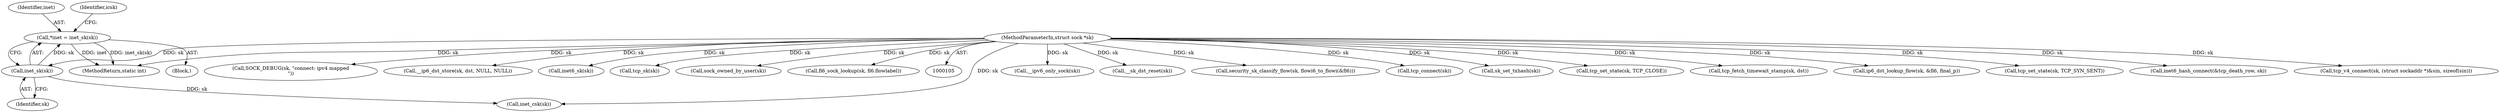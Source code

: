 digraph "0_linux_45f6fad84cc305103b28d73482b344d7f5b76f39_15@pointer" {
"1000117" [label="(Call,*inet = inet_sk(sk))"];
"1000119" [label="(Call,inet_sk(sk))"];
"1000106" [label="(MethodParameterIn,struct sock *sk)"];
"1000351" [label="(Call,__ipv6_only_sock(sk))"];
"1000702" [label="(Call,__sk_dst_reset(sk))"];
"1000523" [label="(Call,security_sk_classify_flow(sk, flowi6_to_flowi(&fl6)))"];
"1000119" [label="(Call,inet_sk(sk))"];
"1000117" [label="(Call,*inet = inet_sk(sk))"];
"1000109" [label="(Block,)"];
"1000717" [label="(MethodReturn,static int)"];
"1000120" [label="(Identifier,sk)"];
"1000691" [label="(Call,tcp_connect(sk))"];
"1000655" [label="(Call,sk_set_txhash(sk))"];
"1000699" [label="(Call,tcp_set_state(sk, TCP_CLOSE))"];
"1000602" [label="(Call,tcp_fetch_timewait_stamp(sk, dst))"];
"1000530" [label="(Call,ip6_dst_lookup_flow(sk, &fl6, final_p))"];
"1000118" [label="(Identifier,inet)"];
"1000643" [label="(Call,tcp_set_state(sk, TCP_SYN_SENT))"];
"1000648" [label="(Call,inet6_hash_connect(&tcp_death_row, sk))"];
"1000106" [label="(MethodParameterIn,struct sock *sk)"];
"1000400" [label="(Call,tcp_v4_connect(sk, (struct sockaddr *)&sin, sizeof(sin)))"];
"1000123" [label="(Identifier,icsk)"];
"1000347" [label="(Call,SOCK_DEBUG(sk, \"connect: ipv4 mapped\n\"))"];
"1000576" [label="(Call,__ip6_dst_store(sk, dst, NULL, NULL))"];
"1000124" [label="(Call,inet_csk(sk))"];
"1000129" [label="(Call,inet6_sk(sk))"];
"1000134" [label="(Call,tcp_sk(sk))"];
"1000513" [label="(Call,sock_owned_by_user(sk))"];
"1000197" [label="(Call,fl6_sock_lookup(sk, fl6.flowlabel))"];
"1000117" -> "1000109"  [label="AST: "];
"1000117" -> "1000119"  [label="CFG: "];
"1000118" -> "1000117"  [label="AST: "];
"1000119" -> "1000117"  [label="AST: "];
"1000123" -> "1000117"  [label="CFG: "];
"1000117" -> "1000717"  [label="DDG: inet"];
"1000117" -> "1000717"  [label="DDG: inet_sk(sk)"];
"1000119" -> "1000117"  [label="DDG: sk"];
"1000119" -> "1000120"  [label="CFG: "];
"1000120" -> "1000119"  [label="AST: "];
"1000106" -> "1000119"  [label="DDG: sk"];
"1000119" -> "1000124"  [label="DDG: sk"];
"1000106" -> "1000105"  [label="AST: "];
"1000106" -> "1000717"  [label="DDG: sk"];
"1000106" -> "1000124"  [label="DDG: sk"];
"1000106" -> "1000129"  [label="DDG: sk"];
"1000106" -> "1000134"  [label="DDG: sk"];
"1000106" -> "1000197"  [label="DDG: sk"];
"1000106" -> "1000347"  [label="DDG: sk"];
"1000106" -> "1000351"  [label="DDG: sk"];
"1000106" -> "1000400"  [label="DDG: sk"];
"1000106" -> "1000513"  [label="DDG: sk"];
"1000106" -> "1000523"  [label="DDG: sk"];
"1000106" -> "1000530"  [label="DDG: sk"];
"1000106" -> "1000576"  [label="DDG: sk"];
"1000106" -> "1000602"  [label="DDG: sk"];
"1000106" -> "1000643"  [label="DDG: sk"];
"1000106" -> "1000648"  [label="DDG: sk"];
"1000106" -> "1000655"  [label="DDG: sk"];
"1000106" -> "1000691"  [label="DDG: sk"];
"1000106" -> "1000699"  [label="DDG: sk"];
"1000106" -> "1000702"  [label="DDG: sk"];
}
